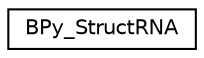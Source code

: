 digraph G
{
  edge [fontname="Helvetica",fontsize="10",labelfontname="Helvetica",labelfontsize="10"];
  node [fontname="Helvetica",fontsize="10",shape=record];
  rankdir=LR;
  Node1 [label="BPy_StructRNA",height=0.2,width=0.4,color="black", fillcolor="white", style="filled",URL="$de/d85/structBPy__StructRNA.html"];
}
